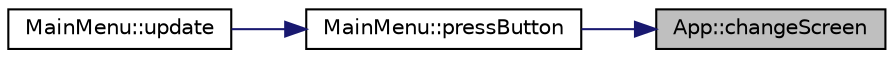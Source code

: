 digraph "App::changeScreen"
{
 // LATEX_PDF_SIZE
  bgcolor="transparent";
  edge [fontname="Helvetica",fontsize="10",labelfontname="Helvetica",labelfontsize="10"];
  node [fontname="Helvetica",fontsize="10",shape=record];
  rankdir="RL";
  Node1 [label="App::changeScreen",height=0.2,width=0.4,color="black", fillcolor="grey75", style="filled", fontcolor="black",tooltip=" "];
  Node1 -> Node2 [dir="back",color="midnightblue",fontsize="10",style="solid",fontname="Helvetica"];
  Node2 [label="MainMenu::pressButton",height=0.2,width=0.4,color="black",URL="$d9/d0a/classMainMenu.html#aac4f4adfa7e69473adfd5a4976c52d4b",tooltip=" "];
  Node2 -> Node3 [dir="back",color="midnightblue",fontsize="10",style="solid",fontname="Helvetica"];
  Node3 [label="MainMenu::update",height=0.2,width=0.4,color="black",URL="$d9/d0a/classMainMenu.html#ac262fa9d82962d065076cc5a0bff96c9",tooltip=" "];
}
